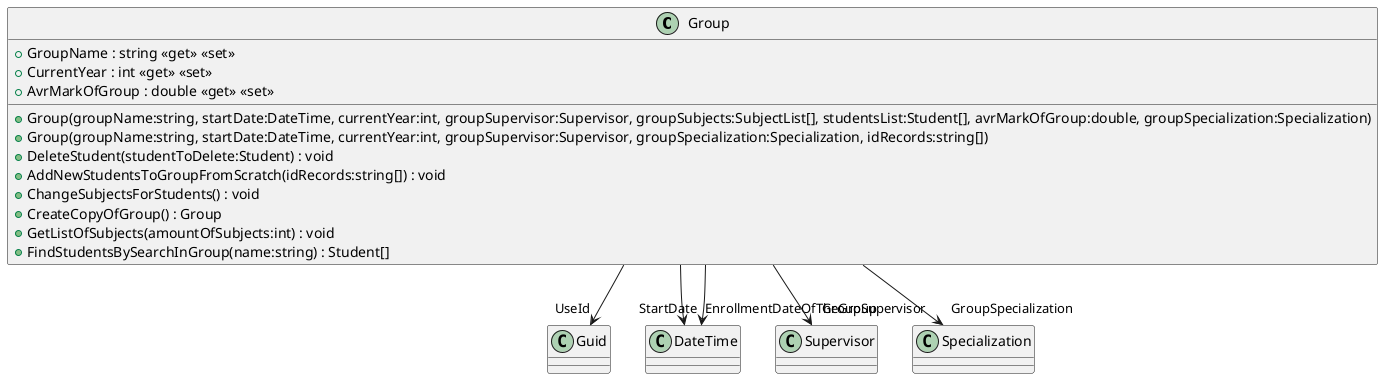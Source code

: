 @startuml
class Group {
    + Group(groupName:string, startDate:DateTime, currentYear:int, groupSupervisor:Supervisor, groupSubjects:SubjectList[], studentsList:Student[], avrMarkOfGroup:double, groupSpecialization:Specialization)
    + Group(groupName:string, startDate:DateTime, currentYear:int, groupSupervisor:Supervisor, groupSpecialization:Specialization, idRecords:string[])
    + GroupName : string <<get>> <<set>>
    + CurrentYear : int <<get>> <<set>>
    + AvrMarkOfGroup : double <<get>> <<set>>
    + DeleteStudent(studentToDelete:Student) : void
    + AddNewStudentsToGroupFromScratch(idRecords:string[]) : void
    + ChangeSubjectsForStudents() : void
    + CreateCopyOfGroup() : Group
    + GetListOfSubjects(amountOfSubjects:int) : void
    + FindStudentsBySearchInGroup(name:string) : Student[]
}
Group --> "UseId" Guid
Group --> "EnrollmentDateOfTheGroup" DateTime
Group --> "GroupSupervisor" Supervisor
Group --> "GroupSpecialization" Specialization
Group --> "StartDate" DateTime
@enduml
